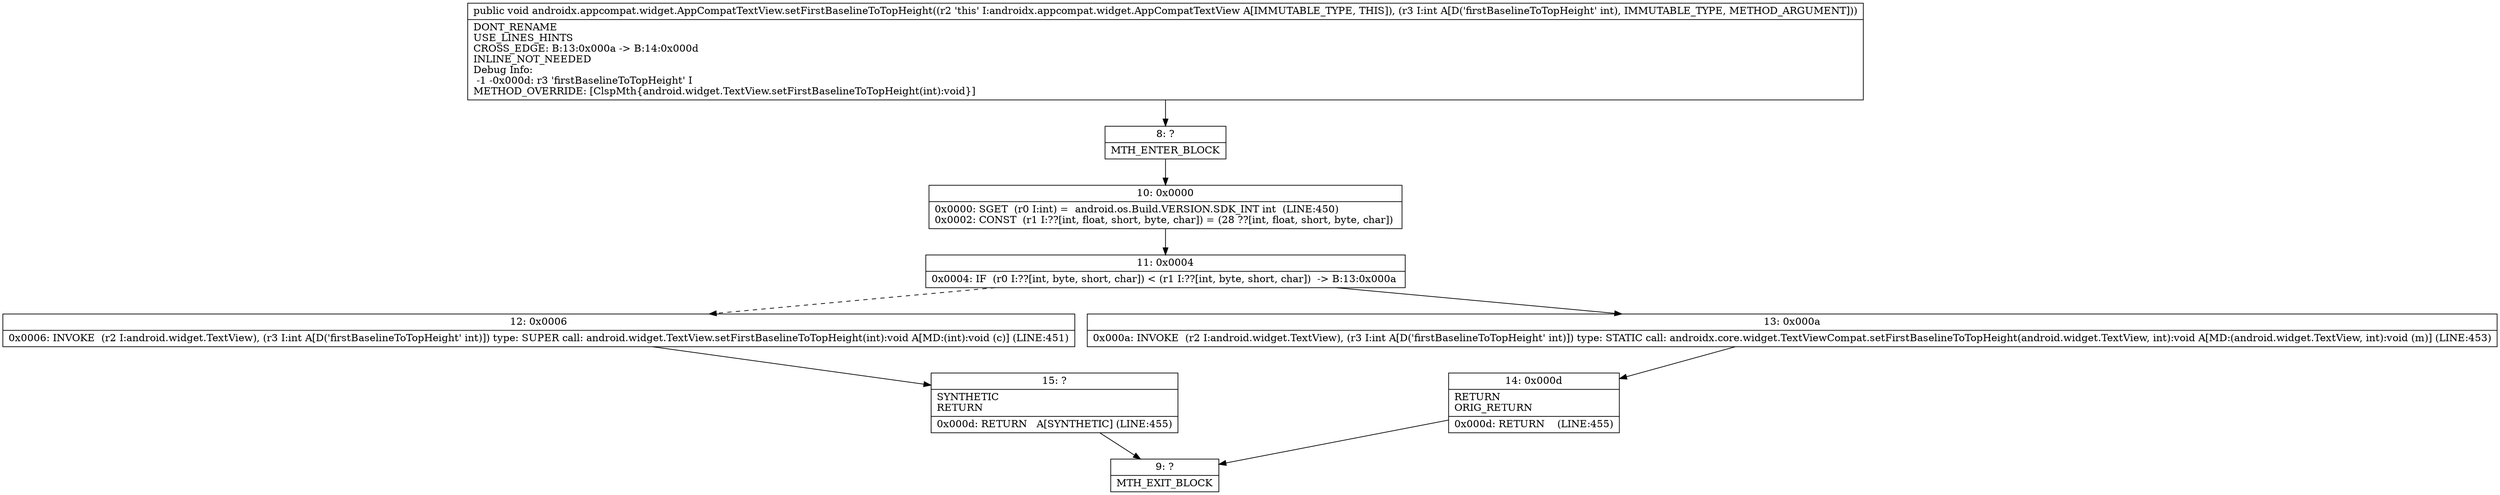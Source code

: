 digraph "CFG forandroidx.appcompat.widget.AppCompatTextView.setFirstBaselineToTopHeight(I)V" {
Node_8 [shape=record,label="{8\:\ ?|MTH_ENTER_BLOCK\l}"];
Node_10 [shape=record,label="{10\:\ 0x0000|0x0000: SGET  (r0 I:int) =  android.os.Build.VERSION.SDK_INT int  (LINE:450)\l0x0002: CONST  (r1 I:??[int, float, short, byte, char]) = (28 ??[int, float, short, byte, char]) \l}"];
Node_11 [shape=record,label="{11\:\ 0x0004|0x0004: IF  (r0 I:??[int, byte, short, char]) \< (r1 I:??[int, byte, short, char])  \-\> B:13:0x000a \l}"];
Node_12 [shape=record,label="{12\:\ 0x0006|0x0006: INVOKE  (r2 I:android.widget.TextView), (r3 I:int A[D('firstBaselineToTopHeight' int)]) type: SUPER call: android.widget.TextView.setFirstBaselineToTopHeight(int):void A[MD:(int):void (c)] (LINE:451)\l}"];
Node_15 [shape=record,label="{15\:\ ?|SYNTHETIC\lRETURN\l|0x000d: RETURN   A[SYNTHETIC] (LINE:455)\l}"];
Node_9 [shape=record,label="{9\:\ ?|MTH_EXIT_BLOCK\l}"];
Node_13 [shape=record,label="{13\:\ 0x000a|0x000a: INVOKE  (r2 I:android.widget.TextView), (r3 I:int A[D('firstBaselineToTopHeight' int)]) type: STATIC call: androidx.core.widget.TextViewCompat.setFirstBaselineToTopHeight(android.widget.TextView, int):void A[MD:(android.widget.TextView, int):void (m)] (LINE:453)\l}"];
Node_14 [shape=record,label="{14\:\ 0x000d|RETURN\lORIG_RETURN\l|0x000d: RETURN    (LINE:455)\l}"];
MethodNode[shape=record,label="{public void androidx.appcompat.widget.AppCompatTextView.setFirstBaselineToTopHeight((r2 'this' I:androidx.appcompat.widget.AppCompatTextView A[IMMUTABLE_TYPE, THIS]), (r3 I:int A[D('firstBaselineToTopHeight' int), IMMUTABLE_TYPE, METHOD_ARGUMENT]))  | DONT_RENAME\lUSE_LINES_HINTS\lCROSS_EDGE: B:13:0x000a \-\> B:14:0x000d\lINLINE_NOT_NEEDED\lDebug Info:\l  \-1 \-0x000d: r3 'firstBaselineToTopHeight' I\lMETHOD_OVERRIDE: [ClspMth\{android.widget.TextView.setFirstBaselineToTopHeight(int):void\}]\l}"];
MethodNode -> Node_8;Node_8 -> Node_10;
Node_10 -> Node_11;
Node_11 -> Node_12[style=dashed];
Node_11 -> Node_13;
Node_12 -> Node_15;
Node_15 -> Node_9;
Node_13 -> Node_14;
Node_14 -> Node_9;
}

